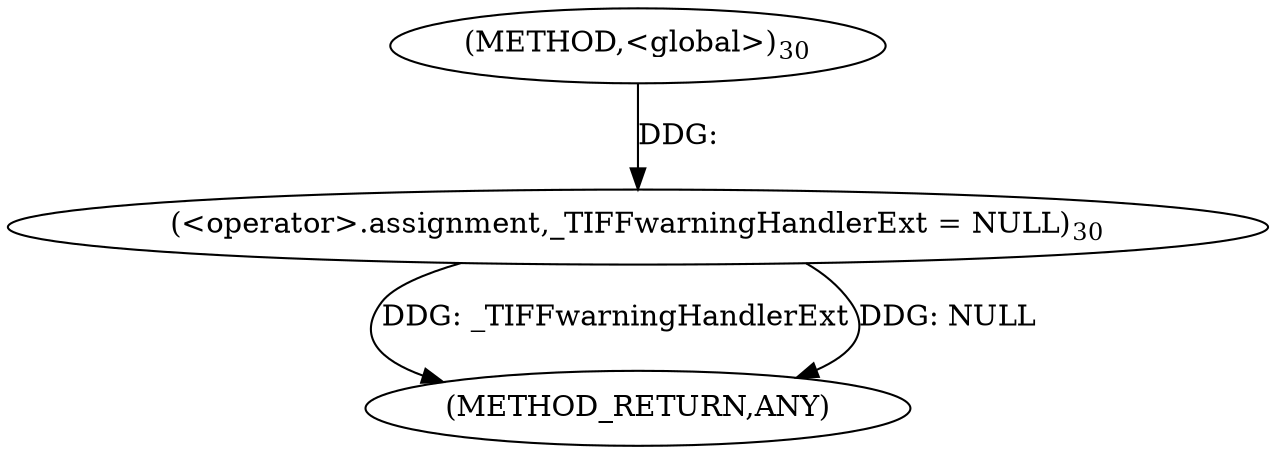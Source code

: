 digraph "&lt;global&gt;" {  
"45144" [label = <(METHOD,&lt;global&gt;)<SUB>30</SUB>> ]
"45338" [label = <(METHOD_RETURN,ANY)> ]
"45147" [label = <(&lt;operator&gt;.assignment,_TIFFwarningHandlerExt = NULL)<SUB>30</SUB>> ]
  "45147" -> "45338"  [ label = "DDG: _TIFFwarningHandlerExt"] 
  "45147" -> "45338"  [ label = "DDG: NULL"] 
  "45144" -> "45147"  [ label = "DDG: "] 
}
